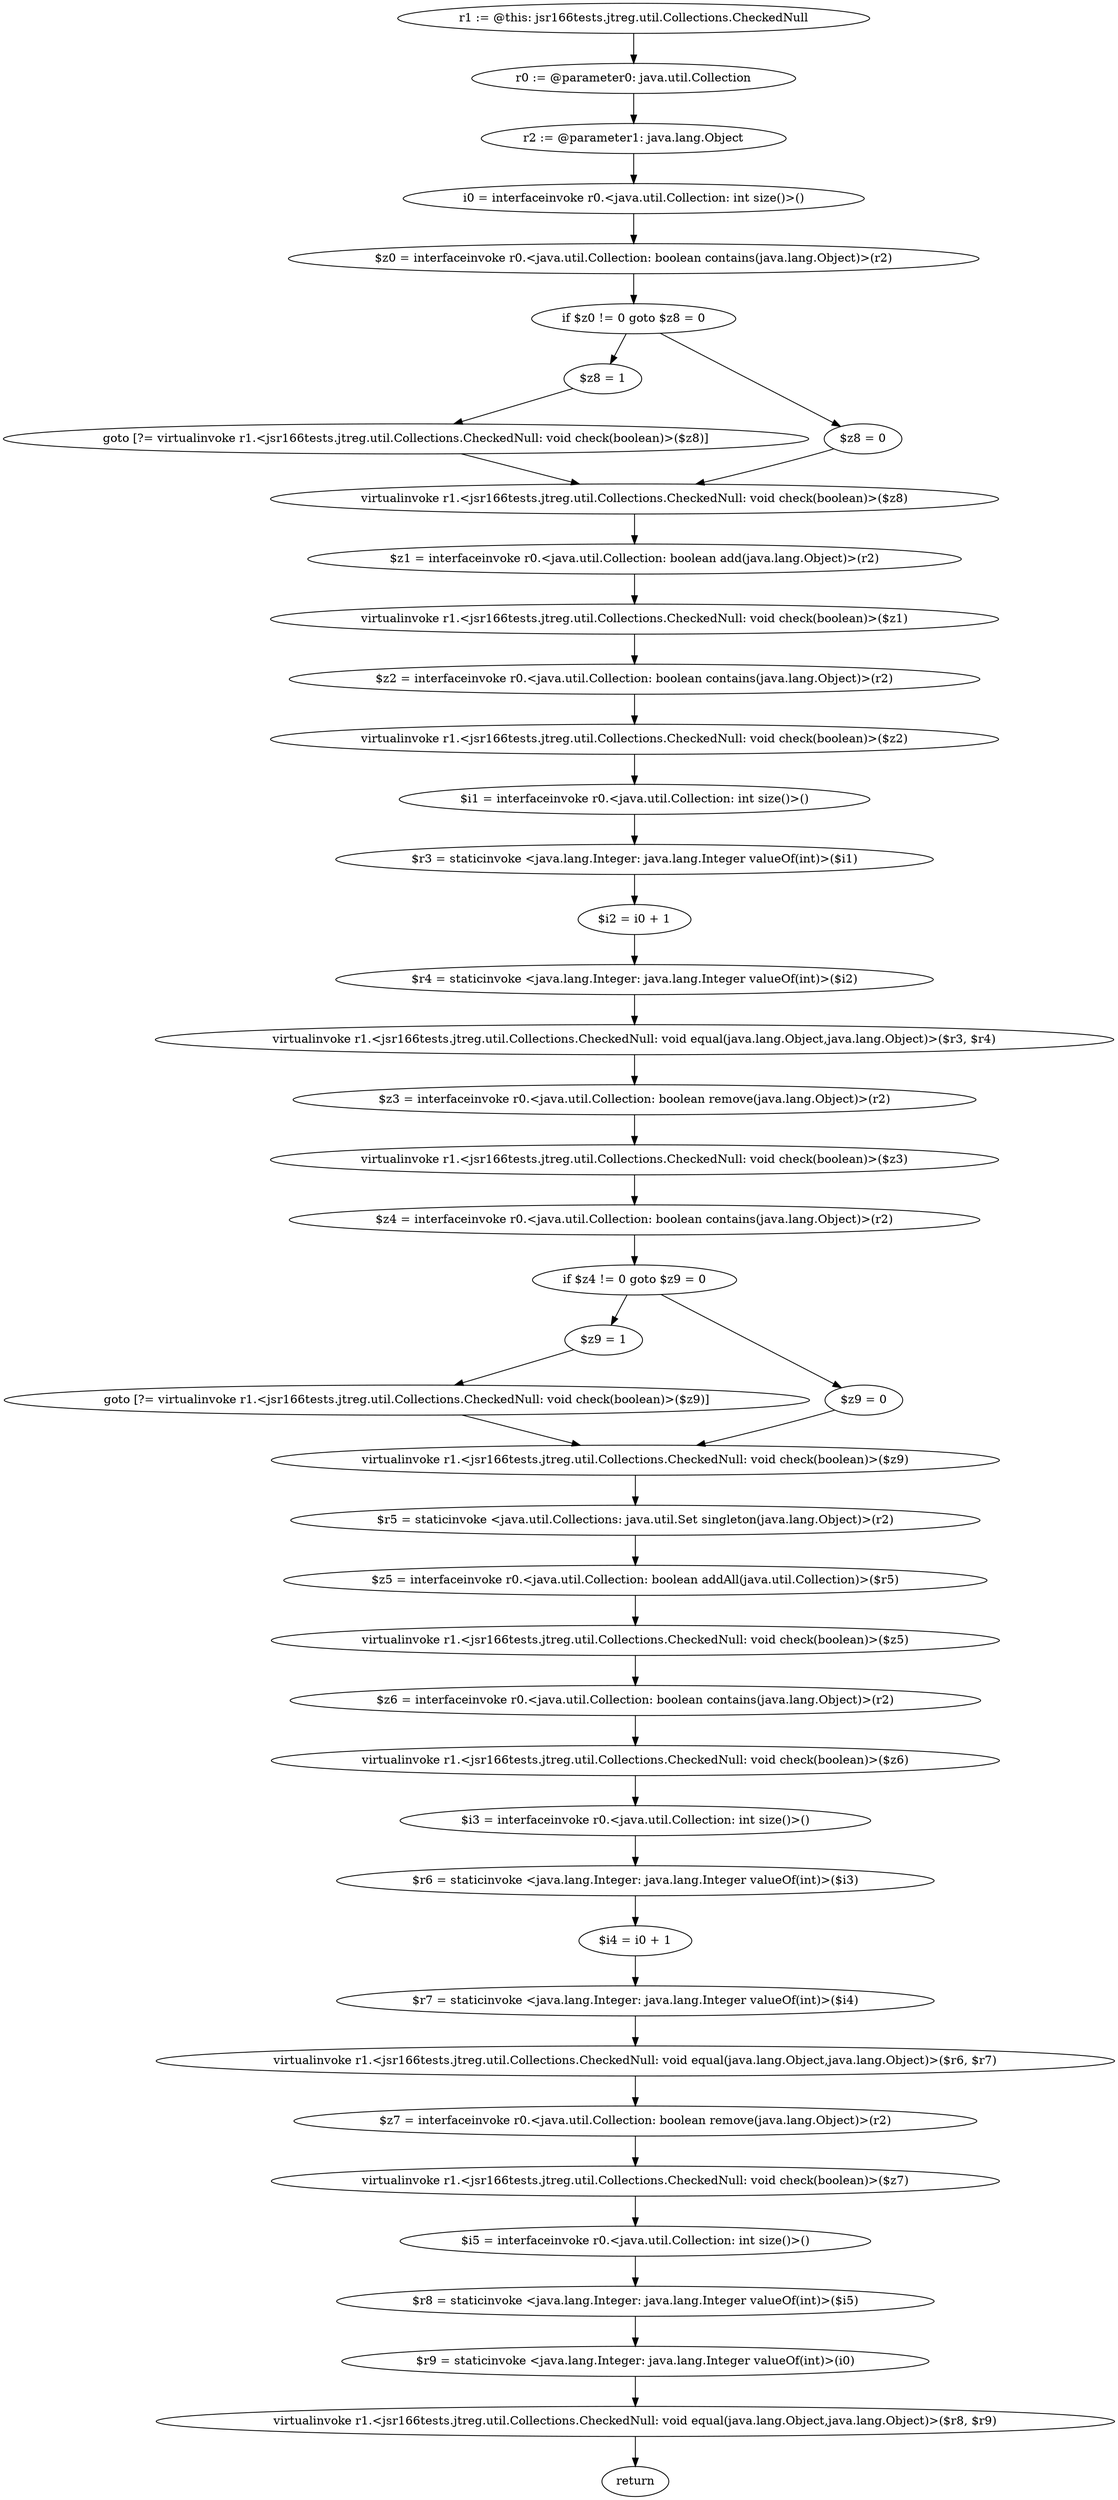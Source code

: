 digraph "unitGraph" {
    "r1 := @this: jsr166tests.jtreg.util.Collections.CheckedNull"
    "r0 := @parameter0: java.util.Collection"
    "r2 := @parameter1: java.lang.Object"
    "i0 = interfaceinvoke r0.<java.util.Collection: int size()>()"
    "$z0 = interfaceinvoke r0.<java.util.Collection: boolean contains(java.lang.Object)>(r2)"
    "if $z0 != 0 goto $z8 = 0"
    "$z8 = 1"
    "goto [?= virtualinvoke r1.<jsr166tests.jtreg.util.Collections.CheckedNull: void check(boolean)>($z8)]"
    "$z8 = 0"
    "virtualinvoke r1.<jsr166tests.jtreg.util.Collections.CheckedNull: void check(boolean)>($z8)"
    "$z1 = interfaceinvoke r0.<java.util.Collection: boolean add(java.lang.Object)>(r2)"
    "virtualinvoke r1.<jsr166tests.jtreg.util.Collections.CheckedNull: void check(boolean)>($z1)"
    "$z2 = interfaceinvoke r0.<java.util.Collection: boolean contains(java.lang.Object)>(r2)"
    "virtualinvoke r1.<jsr166tests.jtreg.util.Collections.CheckedNull: void check(boolean)>($z2)"
    "$i1 = interfaceinvoke r0.<java.util.Collection: int size()>()"
    "$r3 = staticinvoke <java.lang.Integer: java.lang.Integer valueOf(int)>($i1)"
    "$i2 = i0 + 1"
    "$r4 = staticinvoke <java.lang.Integer: java.lang.Integer valueOf(int)>($i2)"
    "virtualinvoke r1.<jsr166tests.jtreg.util.Collections.CheckedNull: void equal(java.lang.Object,java.lang.Object)>($r3, $r4)"
    "$z3 = interfaceinvoke r0.<java.util.Collection: boolean remove(java.lang.Object)>(r2)"
    "virtualinvoke r1.<jsr166tests.jtreg.util.Collections.CheckedNull: void check(boolean)>($z3)"
    "$z4 = interfaceinvoke r0.<java.util.Collection: boolean contains(java.lang.Object)>(r2)"
    "if $z4 != 0 goto $z9 = 0"
    "$z9 = 1"
    "goto [?= virtualinvoke r1.<jsr166tests.jtreg.util.Collections.CheckedNull: void check(boolean)>($z9)]"
    "$z9 = 0"
    "virtualinvoke r1.<jsr166tests.jtreg.util.Collections.CheckedNull: void check(boolean)>($z9)"
    "$r5 = staticinvoke <java.util.Collections: java.util.Set singleton(java.lang.Object)>(r2)"
    "$z5 = interfaceinvoke r0.<java.util.Collection: boolean addAll(java.util.Collection)>($r5)"
    "virtualinvoke r1.<jsr166tests.jtreg.util.Collections.CheckedNull: void check(boolean)>($z5)"
    "$z6 = interfaceinvoke r0.<java.util.Collection: boolean contains(java.lang.Object)>(r2)"
    "virtualinvoke r1.<jsr166tests.jtreg.util.Collections.CheckedNull: void check(boolean)>($z6)"
    "$i3 = interfaceinvoke r0.<java.util.Collection: int size()>()"
    "$r6 = staticinvoke <java.lang.Integer: java.lang.Integer valueOf(int)>($i3)"
    "$i4 = i0 + 1"
    "$r7 = staticinvoke <java.lang.Integer: java.lang.Integer valueOf(int)>($i4)"
    "virtualinvoke r1.<jsr166tests.jtreg.util.Collections.CheckedNull: void equal(java.lang.Object,java.lang.Object)>($r6, $r7)"
    "$z7 = interfaceinvoke r0.<java.util.Collection: boolean remove(java.lang.Object)>(r2)"
    "virtualinvoke r1.<jsr166tests.jtreg.util.Collections.CheckedNull: void check(boolean)>($z7)"
    "$i5 = interfaceinvoke r0.<java.util.Collection: int size()>()"
    "$r8 = staticinvoke <java.lang.Integer: java.lang.Integer valueOf(int)>($i5)"
    "$r9 = staticinvoke <java.lang.Integer: java.lang.Integer valueOf(int)>(i0)"
    "virtualinvoke r1.<jsr166tests.jtreg.util.Collections.CheckedNull: void equal(java.lang.Object,java.lang.Object)>($r8, $r9)"
    "return"
    "r1 := @this: jsr166tests.jtreg.util.Collections.CheckedNull"->"r0 := @parameter0: java.util.Collection";
    "r0 := @parameter0: java.util.Collection"->"r2 := @parameter1: java.lang.Object";
    "r2 := @parameter1: java.lang.Object"->"i0 = interfaceinvoke r0.<java.util.Collection: int size()>()";
    "i0 = interfaceinvoke r0.<java.util.Collection: int size()>()"->"$z0 = interfaceinvoke r0.<java.util.Collection: boolean contains(java.lang.Object)>(r2)";
    "$z0 = interfaceinvoke r0.<java.util.Collection: boolean contains(java.lang.Object)>(r2)"->"if $z0 != 0 goto $z8 = 0";
    "if $z0 != 0 goto $z8 = 0"->"$z8 = 1";
    "if $z0 != 0 goto $z8 = 0"->"$z8 = 0";
    "$z8 = 1"->"goto [?= virtualinvoke r1.<jsr166tests.jtreg.util.Collections.CheckedNull: void check(boolean)>($z8)]";
    "goto [?= virtualinvoke r1.<jsr166tests.jtreg.util.Collections.CheckedNull: void check(boolean)>($z8)]"->"virtualinvoke r1.<jsr166tests.jtreg.util.Collections.CheckedNull: void check(boolean)>($z8)";
    "$z8 = 0"->"virtualinvoke r1.<jsr166tests.jtreg.util.Collections.CheckedNull: void check(boolean)>($z8)";
    "virtualinvoke r1.<jsr166tests.jtreg.util.Collections.CheckedNull: void check(boolean)>($z8)"->"$z1 = interfaceinvoke r0.<java.util.Collection: boolean add(java.lang.Object)>(r2)";
    "$z1 = interfaceinvoke r0.<java.util.Collection: boolean add(java.lang.Object)>(r2)"->"virtualinvoke r1.<jsr166tests.jtreg.util.Collections.CheckedNull: void check(boolean)>($z1)";
    "virtualinvoke r1.<jsr166tests.jtreg.util.Collections.CheckedNull: void check(boolean)>($z1)"->"$z2 = interfaceinvoke r0.<java.util.Collection: boolean contains(java.lang.Object)>(r2)";
    "$z2 = interfaceinvoke r0.<java.util.Collection: boolean contains(java.lang.Object)>(r2)"->"virtualinvoke r1.<jsr166tests.jtreg.util.Collections.CheckedNull: void check(boolean)>($z2)";
    "virtualinvoke r1.<jsr166tests.jtreg.util.Collections.CheckedNull: void check(boolean)>($z2)"->"$i1 = interfaceinvoke r0.<java.util.Collection: int size()>()";
    "$i1 = interfaceinvoke r0.<java.util.Collection: int size()>()"->"$r3 = staticinvoke <java.lang.Integer: java.lang.Integer valueOf(int)>($i1)";
    "$r3 = staticinvoke <java.lang.Integer: java.lang.Integer valueOf(int)>($i1)"->"$i2 = i0 + 1";
    "$i2 = i0 + 1"->"$r4 = staticinvoke <java.lang.Integer: java.lang.Integer valueOf(int)>($i2)";
    "$r4 = staticinvoke <java.lang.Integer: java.lang.Integer valueOf(int)>($i2)"->"virtualinvoke r1.<jsr166tests.jtreg.util.Collections.CheckedNull: void equal(java.lang.Object,java.lang.Object)>($r3, $r4)";
    "virtualinvoke r1.<jsr166tests.jtreg.util.Collections.CheckedNull: void equal(java.lang.Object,java.lang.Object)>($r3, $r4)"->"$z3 = interfaceinvoke r0.<java.util.Collection: boolean remove(java.lang.Object)>(r2)";
    "$z3 = interfaceinvoke r0.<java.util.Collection: boolean remove(java.lang.Object)>(r2)"->"virtualinvoke r1.<jsr166tests.jtreg.util.Collections.CheckedNull: void check(boolean)>($z3)";
    "virtualinvoke r1.<jsr166tests.jtreg.util.Collections.CheckedNull: void check(boolean)>($z3)"->"$z4 = interfaceinvoke r0.<java.util.Collection: boolean contains(java.lang.Object)>(r2)";
    "$z4 = interfaceinvoke r0.<java.util.Collection: boolean contains(java.lang.Object)>(r2)"->"if $z4 != 0 goto $z9 = 0";
    "if $z4 != 0 goto $z9 = 0"->"$z9 = 1";
    "if $z4 != 0 goto $z9 = 0"->"$z9 = 0";
    "$z9 = 1"->"goto [?= virtualinvoke r1.<jsr166tests.jtreg.util.Collections.CheckedNull: void check(boolean)>($z9)]";
    "goto [?= virtualinvoke r1.<jsr166tests.jtreg.util.Collections.CheckedNull: void check(boolean)>($z9)]"->"virtualinvoke r1.<jsr166tests.jtreg.util.Collections.CheckedNull: void check(boolean)>($z9)";
    "$z9 = 0"->"virtualinvoke r1.<jsr166tests.jtreg.util.Collections.CheckedNull: void check(boolean)>($z9)";
    "virtualinvoke r1.<jsr166tests.jtreg.util.Collections.CheckedNull: void check(boolean)>($z9)"->"$r5 = staticinvoke <java.util.Collections: java.util.Set singleton(java.lang.Object)>(r2)";
    "$r5 = staticinvoke <java.util.Collections: java.util.Set singleton(java.lang.Object)>(r2)"->"$z5 = interfaceinvoke r0.<java.util.Collection: boolean addAll(java.util.Collection)>($r5)";
    "$z5 = interfaceinvoke r0.<java.util.Collection: boolean addAll(java.util.Collection)>($r5)"->"virtualinvoke r1.<jsr166tests.jtreg.util.Collections.CheckedNull: void check(boolean)>($z5)";
    "virtualinvoke r1.<jsr166tests.jtreg.util.Collections.CheckedNull: void check(boolean)>($z5)"->"$z6 = interfaceinvoke r0.<java.util.Collection: boolean contains(java.lang.Object)>(r2)";
    "$z6 = interfaceinvoke r0.<java.util.Collection: boolean contains(java.lang.Object)>(r2)"->"virtualinvoke r1.<jsr166tests.jtreg.util.Collections.CheckedNull: void check(boolean)>($z6)";
    "virtualinvoke r1.<jsr166tests.jtreg.util.Collections.CheckedNull: void check(boolean)>($z6)"->"$i3 = interfaceinvoke r0.<java.util.Collection: int size()>()";
    "$i3 = interfaceinvoke r0.<java.util.Collection: int size()>()"->"$r6 = staticinvoke <java.lang.Integer: java.lang.Integer valueOf(int)>($i3)";
    "$r6 = staticinvoke <java.lang.Integer: java.lang.Integer valueOf(int)>($i3)"->"$i4 = i0 + 1";
    "$i4 = i0 + 1"->"$r7 = staticinvoke <java.lang.Integer: java.lang.Integer valueOf(int)>($i4)";
    "$r7 = staticinvoke <java.lang.Integer: java.lang.Integer valueOf(int)>($i4)"->"virtualinvoke r1.<jsr166tests.jtreg.util.Collections.CheckedNull: void equal(java.lang.Object,java.lang.Object)>($r6, $r7)";
    "virtualinvoke r1.<jsr166tests.jtreg.util.Collections.CheckedNull: void equal(java.lang.Object,java.lang.Object)>($r6, $r7)"->"$z7 = interfaceinvoke r0.<java.util.Collection: boolean remove(java.lang.Object)>(r2)";
    "$z7 = interfaceinvoke r0.<java.util.Collection: boolean remove(java.lang.Object)>(r2)"->"virtualinvoke r1.<jsr166tests.jtreg.util.Collections.CheckedNull: void check(boolean)>($z7)";
    "virtualinvoke r1.<jsr166tests.jtreg.util.Collections.CheckedNull: void check(boolean)>($z7)"->"$i5 = interfaceinvoke r0.<java.util.Collection: int size()>()";
    "$i5 = interfaceinvoke r0.<java.util.Collection: int size()>()"->"$r8 = staticinvoke <java.lang.Integer: java.lang.Integer valueOf(int)>($i5)";
    "$r8 = staticinvoke <java.lang.Integer: java.lang.Integer valueOf(int)>($i5)"->"$r9 = staticinvoke <java.lang.Integer: java.lang.Integer valueOf(int)>(i0)";
    "$r9 = staticinvoke <java.lang.Integer: java.lang.Integer valueOf(int)>(i0)"->"virtualinvoke r1.<jsr166tests.jtreg.util.Collections.CheckedNull: void equal(java.lang.Object,java.lang.Object)>($r8, $r9)";
    "virtualinvoke r1.<jsr166tests.jtreg.util.Collections.CheckedNull: void equal(java.lang.Object,java.lang.Object)>($r8, $r9)"->"return";
}
